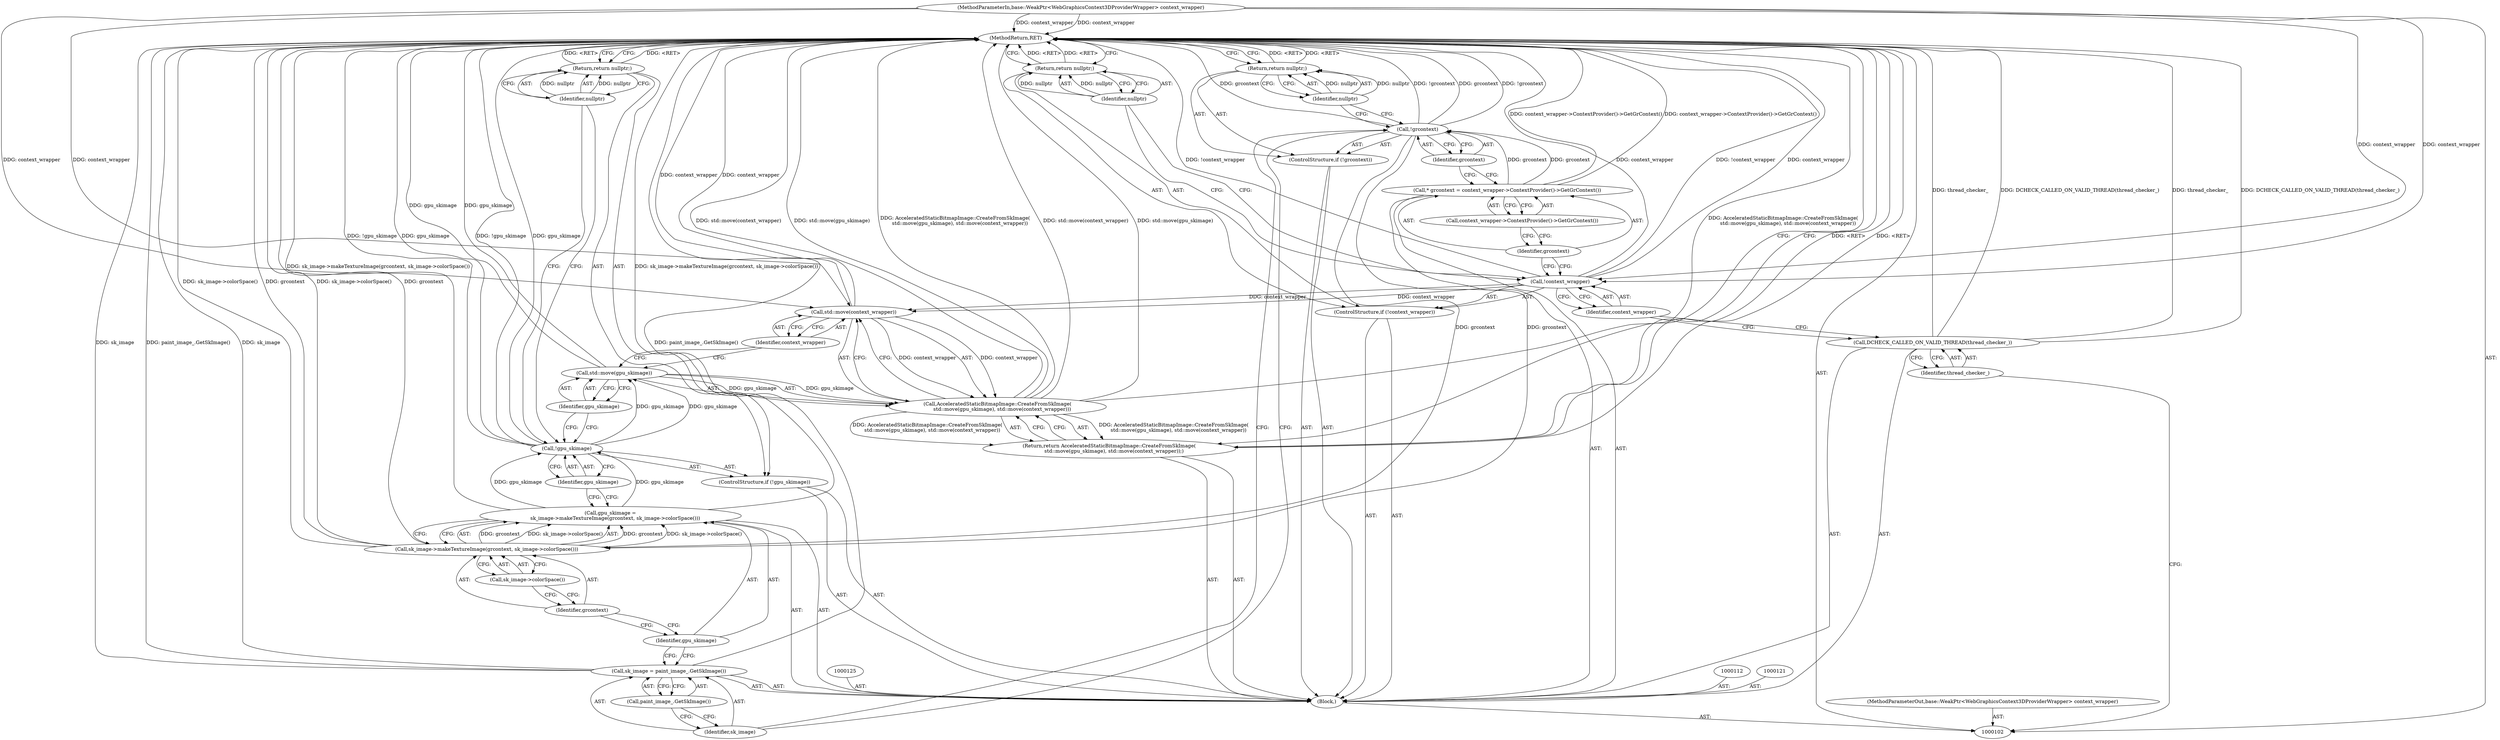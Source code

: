 digraph "0_Chrome_78d89fe556cb5dabbc47b4967cdf55e607e29580_13" {
"1000142" [label="(MethodReturn,RET)"];
"1000120" [label="(Identifier,nullptr)"];
"1000119" [label="(Return,return nullptr;)"];
"1000122" [label="(Call,sk_image = paint_image_.GetSkImage())"];
"1000123" [label="(Identifier,sk_image)"];
"1000124" [label="(Call,paint_image_.GetSkImage())"];
"1000126" [label="(Call,gpu_skimage =\n      sk_image->makeTextureImage(grcontext, sk_image->colorSpace()))"];
"1000127" [label="(Identifier,gpu_skimage)"];
"1000129" [label="(Identifier,grcontext)"];
"1000130" [label="(Call,sk_image->colorSpace())"];
"1000128" [label="(Call,sk_image->makeTextureImage(grcontext, sk_image->colorSpace()))"];
"1000131" [label="(ControlStructure,if (!gpu_skimage))"];
"1000132" [label="(Call,!gpu_skimage)"];
"1000133" [label="(Identifier,gpu_skimage)"];
"1000135" [label="(Identifier,nullptr)"];
"1000134" [label="(Return,return nullptr;)"];
"1000136" [label="(Return,return AcceleratedStaticBitmapImage::CreateFromSkImage(\n      std::move(gpu_skimage), std::move(context_wrapper));)"];
"1000137" [label="(Call,AcceleratedStaticBitmapImage::CreateFromSkImage(\n      std::move(gpu_skimage), std::move(context_wrapper)))"];
"1000139" [label="(Identifier,gpu_skimage)"];
"1000140" [label="(Call,std::move(context_wrapper))"];
"1000141" [label="(Identifier,context_wrapper)"];
"1000138" [label="(Call,std::move(gpu_skimage))"];
"1000103" [label="(MethodParameterIn,base::WeakPtr<WebGraphicsContext3DProviderWrapper> context_wrapper)"];
"1000186" [label="(MethodParameterOut,base::WeakPtr<WebGraphicsContext3DProviderWrapper> context_wrapper)"];
"1000104" [label="(Block,)"];
"1000105" [label="(Call,DCHECK_CALLED_ON_VALID_THREAD(thread_checker_))"];
"1000106" [label="(Identifier,thread_checker_)"];
"1000107" [label="(ControlStructure,if (!context_wrapper))"];
"1000108" [label="(Call,!context_wrapper)"];
"1000109" [label="(Identifier,context_wrapper)"];
"1000111" [label="(Identifier,nullptr)"];
"1000110" [label="(Return,return nullptr;)"];
"1000113" [label="(Call,* grcontext = context_wrapper->ContextProvider()->GetGrContext())"];
"1000114" [label="(Identifier,grcontext)"];
"1000115" [label="(Call,context_wrapper->ContextProvider()->GetGrContext())"];
"1000116" [label="(ControlStructure,if (!grcontext))"];
"1000117" [label="(Call,!grcontext)"];
"1000118" [label="(Identifier,grcontext)"];
"1000142" -> "1000102"  [label="AST: "];
"1000142" -> "1000110"  [label="CFG: "];
"1000142" -> "1000119"  [label="CFG: "];
"1000142" -> "1000134"  [label="CFG: "];
"1000142" -> "1000136"  [label="CFG: "];
"1000136" -> "1000142"  [label="DDG: <RET>"];
"1000134" -> "1000142"  [label="DDG: <RET>"];
"1000117" -> "1000142"  [label="DDG: !grcontext"];
"1000117" -> "1000142"  [label="DDG: grcontext"];
"1000108" -> "1000142"  [label="DDG: !context_wrapper"];
"1000108" -> "1000142"  [label="DDG: context_wrapper"];
"1000105" -> "1000142"  [label="DDG: DCHECK_CALLED_ON_VALID_THREAD(thread_checker_)"];
"1000105" -> "1000142"  [label="DDG: thread_checker_"];
"1000137" -> "1000142"  [label="DDG: std::move(context_wrapper)"];
"1000137" -> "1000142"  [label="DDG: std::move(gpu_skimage)"];
"1000137" -> "1000142"  [label="DDG: AcceleratedStaticBitmapImage::CreateFromSkImage(\n      std::move(gpu_skimage), std::move(context_wrapper))"];
"1000113" -> "1000142"  [label="DDG: context_wrapper->ContextProvider()->GetGrContext()"];
"1000132" -> "1000142"  [label="DDG: gpu_skimage"];
"1000132" -> "1000142"  [label="DDG: !gpu_skimage"];
"1000122" -> "1000142"  [label="DDG: paint_image_.GetSkImage()"];
"1000122" -> "1000142"  [label="DDG: sk_image"];
"1000128" -> "1000142"  [label="DDG: sk_image->colorSpace()"];
"1000128" -> "1000142"  [label="DDG: grcontext"];
"1000140" -> "1000142"  [label="DDG: context_wrapper"];
"1000138" -> "1000142"  [label="DDG: gpu_skimage"];
"1000103" -> "1000142"  [label="DDG: context_wrapper"];
"1000126" -> "1000142"  [label="DDG: sk_image->makeTextureImage(grcontext, sk_image->colorSpace())"];
"1000119" -> "1000142"  [label="DDG: <RET>"];
"1000110" -> "1000142"  [label="DDG: <RET>"];
"1000120" -> "1000119"  [label="AST: "];
"1000120" -> "1000117"  [label="CFG: "];
"1000119" -> "1000120"  [label="CFG: "];
"1000120" -> "1000119"  [label="DDG: nullptr"];
"1000119" -> "1000116"  [label="AST: "];
"1000119" -> "1000120"  [label="CFG: "];
"1000120" -> "1000119"  [label="AST: "];
"1000142" -> "1000119"  [label="CFG: "];
"1000119" -> "1000142"  [label="DDG: <RET>"];
"1000120" -> "1000119"  [label="DDG: nullptr"];
"1000122" -> "1000104"  [label="AST: "];
"1000122" -> "1000124"  [label="CFG: "];
"1000123" -> "1000122"  [label="AST: "];
"1000124" -> "1000122"  [label="AST: "];
"1000127" -> "1000122"  [label="CFG: "];
"1000122" -> "1000142"  [label="DDG: paint_image_.GetSkImage()"];
"1000122" -> "1000142"  [label="DDG: sk_image"];
"1000123" -> "1000122"  [label="AST: "];
"1000123" -> "1000117"  [label="CFG: "];
"1000124" -> "1000123"  [label="CFG: "];
"1000124" -> "1000122"  [label="AST: "];
"1000124" -> "1000123"  [label="CFG: "];
"1000122" -> "1000124"  [label="CFG: "];
"1000126" -> "1000104"  [label="AST: "];
"1000126" -> "1000128"  [label="CFG: "];
"1000127" -> "1000126"  [label="AST: "];
"1000128" -> "1000126"  [label="AST: "];
"1000133" -> "1000126"  [label="CFG: "];
"1000126" -> "1000142"  [label="DDG: sk_image->makeTextureImage(grcontext, sk_image->colorSpace())"];
"1000128" -> "1000126"  [label="DDG: grcontext"];
"1000128" -> "1000126"  [label="DDG: sk_image->colorSpace()"];
"1000126" -> "1000132"  [label="DDG: gpu_skimage"];
"1000127" -> "1000126"  [label="AST: "];
"1000127" -> "1000122"  [label="CFG: "];
"1000129" -> "1000127"  [label="CFG: "];
"1000129" -> "1000128"  [label="AST: "];
"1000129" -> "1000127"  [label="CFG: "];
"1000130" -> "1000129"  [label="CFG: "];
"1000130" -> "1000128"  [label="AST: "];
"1000130" -> "1000129"  [label="CFG: "];
"1000128" -> "1000130"  [label="CFG: "];
"1000128" -> "1000126"  [label="AST: "];
"1000128" -> "1000130"  [label="CFG: "];
"1000129" -> "1000128"  [label="AST: "];
"1000130" -> "1000128"  [label="AST: "];
"1000126" -> "1000128"  [label="CFG: "];
"1000128" -> "1000142"  [label="DDG: sk_image->colorSpace()"];
"1000128" -> "1000142"  [label="DDG: grcontext"];
"1000128" -> "1000126"  [label="DDG: grcontext"];
"1000128" -> "1000126"  [label="DDG: sk_image->colorSpace()"];
"1000117" -> "1000128"  [label="DDG: grcontext"];
"1000131" -> "1000104"  [label="AST: "];
"1000132" -> "1000131"  [label="AST: "];
"1000134" -> "1000131"  [label="AST: "];
"1000132" -> "1000131"  [label="AST: "];
"1000132" -> "1000133"  [label="CFG: "];
"1000133" -> "1000132"  [label="AST: "];
"1000135" -> "1000132"  [label="CFG: "];
"1000139" -> "1000132"  [label="CFG: "];
"1000132" -> "1000142"  [label="DDG: gpu_skimage"];
"1000132" -> "1000142"  [label="DDG: !gpu_skimage"];
"1000126" -> "1000132"  [label="DDG: gpu_skimage"];
"1000132" -> "1000138"  [label="DDG: gpu_skimage"];
"1000133" -> "1000132"  [label="AST: "];
"1000133" -> "1000126"  [label="CFG: "];
"1000132" -> "1000133"  [label="CFG: "];
"1000135" -> "1000134"  [label="AST: "];
"1000135" -> "1000132"  [label="CFG: "];
"1000134" -> "1000135"  [label="CFG: "];
"1000135" -> "1000134"  [label="DDG: nullptr"];
"1000134" -> "1000131"  [label="AST: "];
"1000134" -> "1000135"  [label="CFG: "];
"1000135" -> "1000134"  [label="AST: "];
"1000142" -> "1000134"  [label="CFG: "];
"1000134" -> "1000142"  [label="DDG: <RET>"];
"1000135" -> "1000134"  [label="DDG: nullptr"];
"1000136" -> "1000104"  [label="AST: "];
"1000136" -> "1000137"  [label="CFG: "];
"1000137" -> "1000136"  [label="AST: "];
"1000142" -> "1000136"  [label="CFG: "];
"1000136" -> "1000142"  [label="DDG: <RET>"];
"1000137" -> "1000136"  [label="DDG: AcceleratedStaticBitmapImage::CreateFromSkImage(\n      std::move(gpu_skimage), std::move(context_wrapper))"];
"1000137" -> "1000136"  [label="AST: "];
"1000137" -> "1000140"  [label="CFG: "];
"1000138" -> "1000137"  [label="AST: "];
"1000140" -> "1000137"  [label="AST: "];
"1000136" -> "1000137"  [label="CFG: "];
"1000137" -> "1000142"  [label="DDG: std::move(context_wrapper)"];
"1000137" -> "1000142"  [label="DDG: std::move(gpu_skimage)"];
"1000137" -> "1000142"  [label="DDG: AcceleratedStaticBitmapImage::CreateFromSkImage(\n      std::move(gpu_skimage), std::move(context_wrapper))"];
"1000137" -> "1000136"  [label="DDG: AcceleratedStaticBitmapImage::CreateFromSkImage(\n      std::move(gpu_skimage), std::move(context_wrapper))"];
"1000138" -> "1000137"  [label="DDG: gpu_skimage"];
"1000140" -> "1000137"  [label="DDG: context_wrapper"];
"1000139" -> "1000138"  [label="AST: "];
"1000139" -> "1000132"  [label="CFG: "];
"1000138" -> "1000139"  [label="CFG: "];
"1000140" -> "1000137"  [label="AST: "];
"1000140" -> "1000141"  [label="CFG: "];
"1000141" -> "1000140"  [label="AST: "];
"1000137" -> "1000140"  [label="CFG: "];
"1000140" -> "1000142"  [label="DDG: context_wrapper"];
"1000140" -> "1000137"  [label="DDG: context_wrapper"];
"1000108" -> "1000140"  [label="DDG: context_wrapper"];
"1000103" -> "1000140"  [label="DDG: context_wrapper"];
"1000141" -> "1000140"  [label="AST: "];
"1000141" -> "1000138"  [label="CFG: "];
"1000140" -> "1000141"  [label="CFG: "];
"1000138" -> "1000137"  [label="AST: "];
"1000138" -> "1000139"  [label="CFG: "];
"1000139" -> "1000138"  [label="AST: "];
"1000141" -> "1000138"  [label="CFG: "];
"1000138" -> "1000142"  [label="DDG: gpu_skimage"];
"1000138" -> "1000137"  [label="DDG: gpu_skimage"];
"1000132" -> "1000138"  [label="DDG: gpu_skimage"];
"1000103" -> "1000102"  [label="AST: "];
"1000103" -> "1000142"  [label="DDG: context_wrapper"];
"1000103" -> "1000108"  [label="DDG: context_wrapper"];
"1000103" -> "1000140"  [label="DDG: context_wrapper"];
"1000186" -> "1000102"  [label="AST: "];
"1000104" -> "1000102"  [label="AST: "];
"1000105" -> "1000104"  [label="AST: "];
"1000107" -> "1000104"  [label="AST: "];
"1000112" -> "1000104"  [label="AST: "];
"1000113" -> "1000104"  [label="AST: "];
"1000116" -> "1000104"  [label="AST: "];
"1000121" -> "1000104"  [label="AST: "];
"1000122" -> "1000104"  [label="AST: "];
"1000125" -> "1000104"  [label="AST: "];
"1000126" -> "1000104"  [label="AST: "];
"1000131" -> "1000104"  [label="AST: "];
"1000136" -> "1000104"  [label="AST: "];
"1000105" -> "1000104"  [label="AST: "];
"1000105" -> "1000106"  [label="CFG: "];
"1000106" -> "1000105"  [label="AST: "];
"1000109" -> "1000105"  [label="CFG: "];
"1000105" -> "1000142"  [label="DDG: DCHECK_CALLED_ON_VALID_THREAD(thread_checker_)"];
"1000105" -> "1000142"  [label="DDG: thread_checker_"];
"1000106" -> "1000105"  [label="AST: "];
"1000106" -> "1000102"  [label="CFG: "];
"1000105" -> "1000106"  [label="CFG: "];
"1000107" -> "1000104"  [label="AST: "];
"1000108" -> "1000107"  [label="AST: "];
"1000110" -> "1000107"  [label="AST: "];
"1000108" -> "1000107"  [label="AST: "];
"1000108" -> "1000109"  [label="CFG: "];
"1000109" -> "1000108"  [label="AST: "];
"1000111" -> "1000108"  [label="CFG: "];
"1000114" -> "1000108"  [label="CFG: "];
"1000108" -> "1000142"  [label="DDG: !context_wrapper"];
"1000108" -> "1000142"  [label="DDG: context_wrapper"];
"1000103" -> "1000108"  [label="DDG: context_wrapper"];
"1000108" -> "1000140"  [label="DDG: context_wrapper"];
"1000109" -> "1000108"  [label="AST: "];
"1000109" -> "1000105"  [label="CFG: "];
"1000108" -> "1000109"  [label="CFG: "];
"1000111" -> "1000110"  [label="AST: "];
"1000111" -> "1000108"  [label="CFG: "];
"1000110" -> "1000111"  [label="CFG: "];
"1000111" -> "1000110"  [label="DDG: nullptr"];
"1000110" -> "1000107"  [label="AST: "];
"1000110" -> "1000111"  [label="CFG: "];
"1000111" -> "1000110"  [label="AST: "];
"1000142" -> "1000110"  [label="CFG: "];
"1000110" -> "1000142"  [label="DDG: <RET>"];
"1000111" -> "1000110"  [label="DDG: nullptr"];
"1000113" -> "1000104"  [label="AST: "];
"1000113" -> "1000115"  [label="CFG: "];
"1000114" -> "1000113"  [label="AST: "];
"1000115" -> "1000113"  [label="AST: "];
"1000118" -> "1000113"  [label="CFG: "];
"1000113" -> "1000142"  [label="DDG: context_wrapper->ContextProvider()->GetGrContext()"];
"1000113" -> "1000117"  [label="DDG: grcontext"];
"1000114" -> "1000113"  [label="AST: "];
"1000114" -> "1000108"  [label="CFG: "];
"1000115" -> "1000114"  [label="CFG: "];
"1000115" -> "1000113"  [label="AST: "];
"1000115" -> "1000114"  [label="CFG: "];
"1000113" -> "1000115"  [label="CFG: "];
"1000116" -> "1000104"  [label="AST: "];
"1000117" -> "1000116"  [label="AST: "];
"1000119" -> "1000116"  [label="AST: "];
"1000117" -> "1000116"  [label="AST: "];
"1000117" -> "1000118"  [label="CFG: "];
"1000118" -> "1000117"  [label="AST: "];
"1000120" -> "1000117"  [label="CFG: "];
"1000123" -> "1000117"  [label="CFG: "];
"1000117" -> "1000142"  [label="DDG: !grcontext"];
"1000117" -> "1000142"  [label="DDG: grcontext"];
"1000113" -> "1000117"  [label="DDG: grcontext"];
"1000117" -> "1000128"  [label="DDG: grcontext"];
"1000118" -> "1000117"  [label="AST: "];
"1000118" -> "1000113"  [label="CFG: "];
"1000117" -> "1000118"  [label="CFG: "];
}

